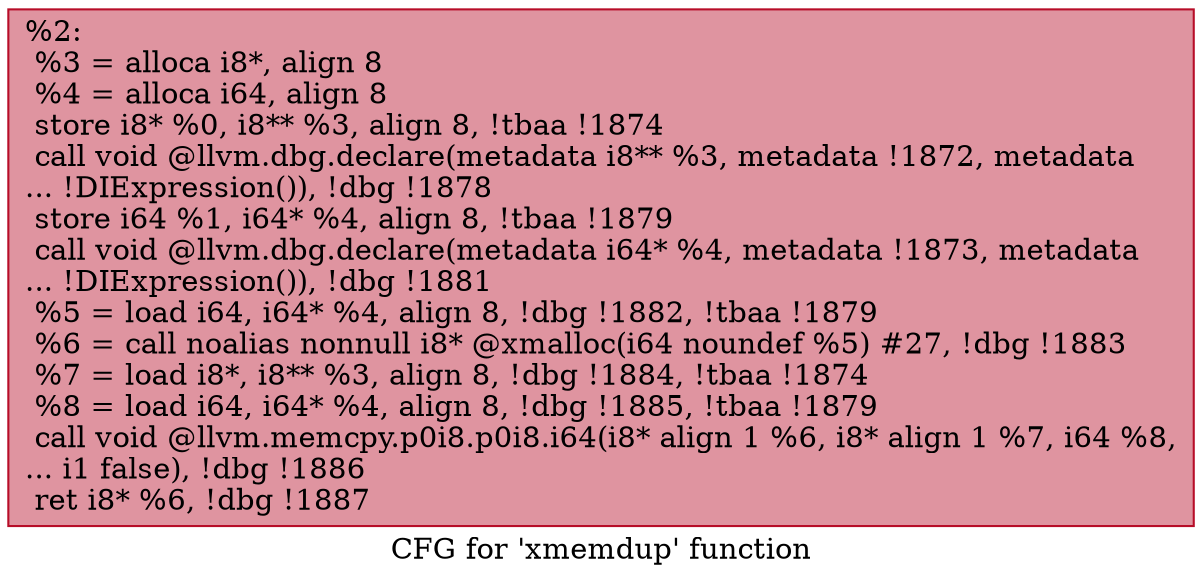 digraph "CFG for 'xmemdup' function" {
	label="CFG for 'xmemdup' function";

	Node0xf6e4e0 [shape=record,color="#b70d28ff", style=filled, fillcolor="#b70d2870",label="{%2:\l  %3 = alloca i8*, align 8\l  %4 = alloca i64, align 8\l  store i8* %0, i8** %3, align 8, !tbaa !1874\l  call void @llvm.dbg.declare(metadata i8** %3, metadata !1872, metadata\l... !DIExpression()), !dbg !1878\l  store i64 %1, i64* %4, align 8, !tbaa !1879\l  call void @llvm.dbg.declare(metadata i64* %4, metadata !1873, metadata\l... !DIExpression()), !dbg !1881\l  %5 = load i64, i64* %4, align 8, !dbg !1882, !tbaa !1879\l  %6 = call noalias nonnull i8* @xmalloc(i64 noundef %5) #27, !dbg !1883\l  %7 = load i8*, i8** %3, align 8, !dbg !1884, !tbaa !1874\l  %8 = load i64, i64* %4, align 8, !dbg !1885, !tbaa !1879\l  call void @llvm.memcpy.p0i8.p0i8.i64(i8* align 1 %6, i8* align 1 %7, i64 %8,\l... i1 false), !dbg !1886\l  ret i8* %6, !dbg !1887\l}"];
}
